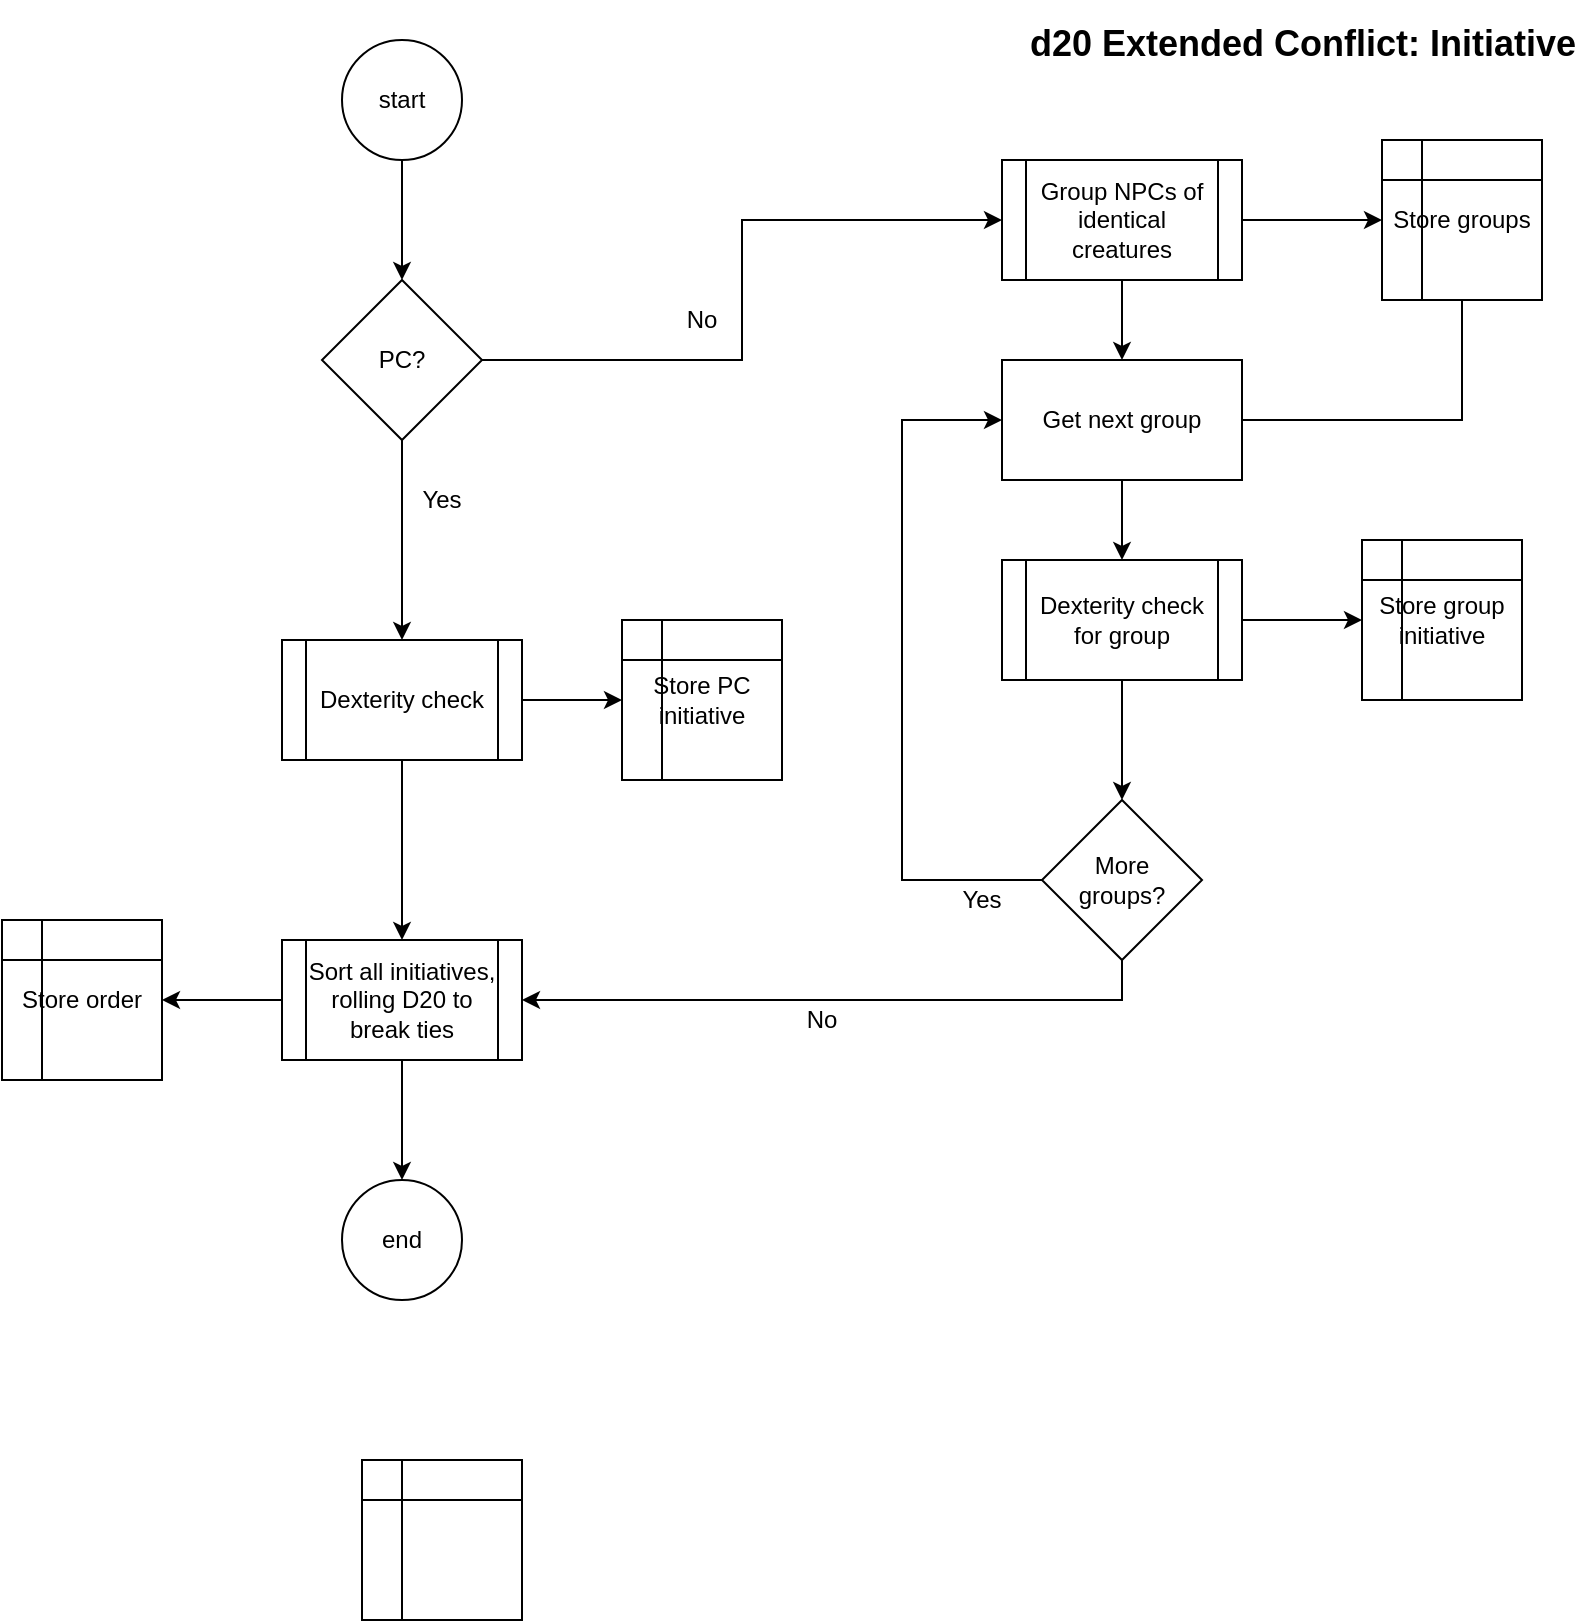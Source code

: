 <mxfile version="13.9.9" type="device"><diagram id="cMLvZ-H3RBNvJRK1x3uV" name="Page-1"><mxGraphModel dx="1024" dy="592" grid="1" gridSize="10" guides="1" tooltips="1" connect="1" arrows="1" fold="1" page="1" pageScale="1" pageWidth="850" pageHeight="1100" math="0" shadow="0"><root><mxCell id="0"/><mxCell id="1" parent="0"/><mxCell id="Z7mW6mfl8VtEIMBCYbzg-12" style="edgeStyle=orthogonalEdgeStyle;rounded=0;orthogonalLoop=1;jettySize=auto;html=1;exitX=0.5;exitY=1;exitDx=0;exitDy=0;" parent="1" source="z_CsjRBuXAtFIDPbEIpF-1" target="Z7mW6mfl8VtEIMBCYbzg-1" edge="1"><mxGeometry relative="1" as="geometry"/></mxCell><mxCell id="z_CsjRBuXAtFIDPbEIpF-1" value="start" style="ellipse;whiteSpace=wrap;html=1;aspect=fixed;" parent="1" vertex="1"><mxGeometry x="190" y="30" width="60" height="60" as="geometry"/></mxCell><mxCell id="z_CsjRBuXAtFIDPbEIpF-2" value="&lt;span style=&quot;font-size: 18px&quot;&gt;d20 Extended Conflict:&amp;nbsp;&lt;/span&gt;&lt;span style=&quot;font-size: 18px&quot;&gt;Initiative&lt;/span&gt;" style="text;strokeColor=none;fillColor=none;html=1;fontSize=24;fontStyle=1;verticalAlign=middle;align=center;" parent="1" vertex="1"><mxGeometry x="620" y="10" width="100" height="40" as="geometry"/></mxCell><mxCell id="Z7mW6mfl8VtEIMBCYbzg-44" style="edgeStyle=orthogonalEdgeStyle;rounded=0;orthogonalLoop=1;jettySize=auto;html=1;entryX=0;entryY=0.5;entryDx=0;entryDy=0;endArrow=classic;endFill=1;" parent="1" source="q0xFHcGKmiGlwmL05Lsg-1" target="Z7mW6mfl8VtEIMBCYbzg-43" edge="1"><mxGeometry relative="1" as="geometry"/></mxCell><mxCell id="Z7mW6mfl8VtEIMBCYbzg-49" style="edgeStyle=orthogonalEdgeStyle;rounded=0;orthogonalLoop=1;jettySize=auto;html=1;startArrow=none;startFill=0;endArrow=classic;endFill=1;" parent="1" source="q0xFHcGKmiGlwmL05Lsg-1" target="Z7mW6mfl8VtEIMBCYbzg-48" edge="1"><mxGeometry relative="1" as="geometry"/></mxCell><mxCell id="q0xFHcGKmiGlwmL05Lsg-1" value="Dexterity check" style="shape=process;whiteSpace=wrap;html=1;backgroundOutline=1;" parent="1" vertex="1"><mxGeometry x="160" y="330" width="120" height="60" as="geometry"/></mxCell><mxCell id="Z7mW6mfl8VtEIMBCYbzg-3" style="edgeStyle=orthogonalEdgeStyle;rounded=0;orthogonalLoop=1;jettySize=auto;html=1;entryX=0.5;entryY=0;entryDx=0;entryDy=0;" parent="1" source="Z7mW6mfl8VtEIMBCYbzg-1" target="q0xFHcGKmiGlwmL05Lsg-1" edge="1"><mxGeometry relative="1" as="geometry"/></mxCell><mxCell id="Z7mW6mfl8VtEIMBCYbzg-6" style="edgeStyle=orthogonalEdgeStyle;rounded=0;orthogonalLoop=1;jettySize=auto;html=1;entryX=0;entryY=0.5;entryDx=0;entryDy=0;" parent="1" source="Z7mW6mfl8VtEIMBCYbzg-1" target="Z7mW6mfl8VtEIMBCYbzg-5" edge="1"><mxGeometry relative="1" as="geometry"/></mxCell><mxCell id="Z7mW6mfl8VtEIMBCYbzg-1" value="PC?" style="rhombus;whiteSpace=wrap;html=1;" parent="1" vertex="1"><mxGeometry x="180" y="150" width="80" height="80" as="geometry"/></mxCell><mxCell id="Z7mW6mfl8VtEIMBCYbzg-23" style="edgeStyle=orthogonalEdgeStyle;rounded=0;orthogonalLoop=1;jettySize=auto;html=1;entryX=0.5;entryY=0;entryDx=0;entryDy=0;" parent="1" source="Z7mW6mfl8VtEIMBCYbzg-5" target="Z7mW6mfl8VtEIMBCYbzg-21" edge="1"><mxGeometry relative="1" as="geometry"/></mxCell><mxCell id="Z7mW6mfl8VtEIMBCYbzg-45" style="edgeStyle=orthogonalEdgeStyle;rounded=0;orthogonalLoop=1;jettySize=auto;html=1;entryX=0;entryY=0.5;entryDx=0;entryDy=0;endArrow=classic;endFill=1;" parent="1" source="Z7mW6mfl8VtEIMBCYbzg-5" target="Z7mW6mfl8VtEIMBCYbzg-33" edge="1"><mxGeometry relative="1" as="geometry"/></mxCell><mxCell id="Z7mW6mfl8VtEIMBCYbzg-5" value="Group NPCs of identical creatures" style="shape=process;whiteSpace=wrap;html=1;backgroundOutline=1;" parent="1" vertex="1"><mxGeometry x="520" y="90" width="120" height="60" as="geometry"/></mxCell><mxCell id="Z7mW6mfl8VtEIMBCYbzg-7" value="No" style="text;html=1;strokeColor=none;fillColor=none;align=center;verticalAlign=middle;whiteSpace=wrap;rounded=0;" parent="1" vertex="1"><mxGeometry x="350" y="160" width="40" height="20" as="geometry"/></mxCell><mxCell id="Z7mW6mfl8VtEIMBCYbzg-8" value="Yes" style="text;html=1;strokeColor=none;fillColor=none;align=center;verticalAlign=middle;whiteSpace=wrap;rounded=0;" parent="1" vertex="1"><mxGeometry x="220" y="250" width="40" height="20" as="geometry"/></mxCell><mxCell id="Z7mW6mfl8VtEIMBCYbzg-37" style="edgeStyle=orthogonalEdgeStyle;rounded=0;orthogonalLoop=1;jettySize=auto;html=1;exitX=0;exitY=0.5;exitDx=0;exitDy=0;entryX=0;entryY=0.5;entryDx=0;entryDy=0;endArrow=classic;endFill=1;" parent="1" source="Z7mW6mfl8VtEIMBCYbzg-13" target="Z7mW6mfl8VtEIMBCYbzg-21" edge="1"><mxGeometry relative="1" as="geometry"><Array as="points"><mxPoint x="470" y="450"/><mxPoint x="470" y="220"/></Array></mxGeometry></mxCell><mxCell id="Z7mW6mfl8VtEIMBCYbzg-51" style="edgeStyle=orthogonalEdgeStyle;rounded=0;orthogonalLoop=1;jettySize=auto;html=1;entryX=1;entryY=0.5;entryDx=0;entryDy=0;startArrow=none;startFill=0;endArrow=classic;endFill=1;" parent="1" source="Z7mW6mfl8VtEIMBCYbzg-13" target="Z7mW6mfl8VtEIMBCYbzg-48" edge="1"><mxGeometry relative="1" as="geometry"><Array as="points"><mxPoint x="580" y="510"/></Array></mxGeometry></mxCell><mxCell id="Z7mW6mfl8VtEIMBCYbzg-13" value="More &lt;br&gt;groups?" style="rhombus;whiteSpace=wrap;html=1;" parent="1" vertex="1"><mxGeometry x="540" y="410" width="80" height="80" as="geometry"/></mxCell><mxCell id="Z7mW6mfl8VtEIMBCYbzg-40" style="edgeStyle=orthogonalEdgeStyle;rounded=0;orthogonalLoop=1;jettySize=auto;html=1;exitX=1;exitY=0.5;exitDx=0;exitDy=0;entryX=0;entryY=0.5;entryDx=0;entryDy=0;endArrow=classic;endFill=1;" parent="1" source="Z7mW6mfl8VtEIMBCYbzg-16" target="Z7mW6mfl8VtEIMBCYbzg-39" edge="1"><mxGeometry relative="1" as="geometry"/></mxCell><mxCell id="Z7mW6mfl8VtEIMBCYbzg-42" style="edgeStyle=orthogonalEdgeStyle;rounded=0;orthogonalLoop=1;jettySize=auto;html=1;entryX=0.5;entryY=0;entryDx=0;entryDy=0;endArrow=classic;endFill=1;" parent="1" source="Z7mW6mfl8VtEIMBCYbzg-16" target="Z7mW6mfl8VtEIMBCYbzg-13" edge="1"><mxGeometry relative="1" as="geometry"/></mxCell><mxCell id="Z7mW6mfl8VtEIMBCYbzg-16" value="Dexterity check for group" style="shape=process;whiteSpace=wrap;html=1;backgroundOutline=1;" parent="1" vertex="1"><mxGeometry x="520" y="290" width="120" height="60" as="geometry"/></mxCell><mxCell id="Z7mW6mfl8VtEIMBCYbzg-24" style="edgeStyle=orthogonalEdgeStyle;rounded=0;orthogonalLoop=1;jettySize=auto;html=1;entryX=0.5;entryY=0;entryDx=0;entryDy=0;" parent="1" source="Z7mW6mfl8VtEIMBCYbzg-21" target="Z7mW6mfl8VtEIMBCYbzg-16" edge="1"><mxGeometry relative="1" as="geometry"/></mxCell><mxCell id="Z7mW6mfl8VtEIMBCYbzg-47" style="edgeStyle=orthogonalEdgeStyle;rounded=0;orthogonalLoop=1;jettySize=auto;html=1;startArrow=none;startFill=0;endArrow=none;endFill=0;" parent="1" source="Z7mW6mfl8VtEIMBCYbzg-21" target="Z7mW6mfl8VtEIMBCYbzg-33" edge="1"><mxGeometry relative="1" as="geometry"/></mxCell><mxCell id="Z7mW6mfl8VtEIMBCYbzg-21" value="Get next group" style="rounded=0;whiteSpace=wrap;html=1;" parent="1" vertex="1"><mxGeometry x="520" y="190" width="120" height="60" as="geometry"/></mxCell><mxCell id="Z7mW6mfl8VtEIMBCYbzg-33" value="Store groups" style="shape=internalStorage;whiteSpace=wrap;html=1;backgroundOutline=1;" parent="1" vertex="1"><mxGeometry x="710" y="80" width="80" height="80" as="geometry"/></mxCell><mxCell id="Z7mW6mfl8VtEIMBCYbzg-38" value="Yes" style="text;html=1;strokeColor=none;fillColor=none;align=center;verticalAlign=middle;whiteSpace=wrap;rounded=0;" parent="1" vertex="1"><mxGeometry x="490" y="450" width="40" height="20" as="geometry"/></mxCell><mxCell id="Z7mW6mfl8VtEIMBCYbzg-39" value="Store group initiative" style="shape=internalStorage;whiteSpace=wrap;html=1;backgroundOutline=1;" parent="1" vertex="1"><mxGeometry x="700" y="280" width="80" height="80" as="geometry"/></mxCell><mxCell id="Z7mW6mfl8VtEIMBCYbzg-43" value="Store PC initiative" style="shape=internalStorage;whiteSpace=wrap;html=1;backgroundOutline=1;" parent="1" vertex="1"><mxGeometry x="330" y="320" width="80" height="80" as="geometry"/></mxCell><mxCell id="QXSVmjepeFVzTFcx3r13-5" style="edgeStyle=orthogonalEdgeStyle;rounded=0;orthogonalLoop=1;jettySize=auto;html=1;startArrow=none;startFill=0;endArrow=classic;endFill=1;" parent="1" source="Z7mW6mfl8VtEIMBCYbzg-48" target="QXSVmjepeFVzTFcx3r13-4" edge="1"><mxGeometry relative="1" as="geometry"/></mxCell><mxCell id="QXSVmjepeFVzTFcx3r13-8" style="edgeStyle=orthogonalEdgeStyle;rounded=0;orthogonalLoop=1;jettySize=auto;html=1;entryX=0.5;entryY=0;entryDx=0;entryDy=0;startArrow=none;startFill=0;endArrow=classic;endFill=1;" parent="1" source="Z7mW6mfl8VtEIMBCYbzg-48" target="QXSVmjepeFVzTFcx3r13-7" edge="1"><mxGeometry relative="1" as="geometry"/></mxCell><mxCell id="Z7mW6mfl8VtEIMBCYbzg-48" value="Sort all initiatives, rolling D20 to break ties" style="shape=process;whiteSpace=wrap;html=1;backgroundOutline=1;" parent="1" vertex="1"><mxGeometry x="160" y="480" width="120" height="60" as="geometry"/></mxCell><mxCell id="Z7mW6mfl8VtEIMBCYbzg-52" value="No" style="text;html=1;strokeColor=none;fillColor=none;align=center;verticalAlign=middle;whiteSpace=wrap;rounded=0;" parent="1" vertex="1"><mxGeometry x="410" y="510" width="40" height="20" as="geometry"/></mxCell><mxCell id="QXSVmjepeFVzTFcx3r13-1" value="" style="shape=internalStorage;whiteSpace=wrap;html=1;backgroundOutline=1;" parent="1" vertex="1"><mxGeometry x="200" y="740" width="80" height="80" as="geometry"/></mxCell><mxCell id="QXSVmjepeFVzTFcx3r13-4" value="Store order" style="shape=internalStorage;whiteSpace=wrap;html=1;backgroundOutline=1;" parent="1" vertex="1"><mxGeometry x="20" y="470" width="80" height="80" as="geometry"/></mxCell><mxCell id="QXSVmjepeFVzTFcx3r13-7" value="end" style="ellipse;whiteSpace=wrap;html=1;aspect=fixed;" parent="1" vertex="1"><mxGeometry x="190" y="600" width="60" height="60" as="geometry"/></mxCell></root></mxGraphModel></diagram></mxfile>